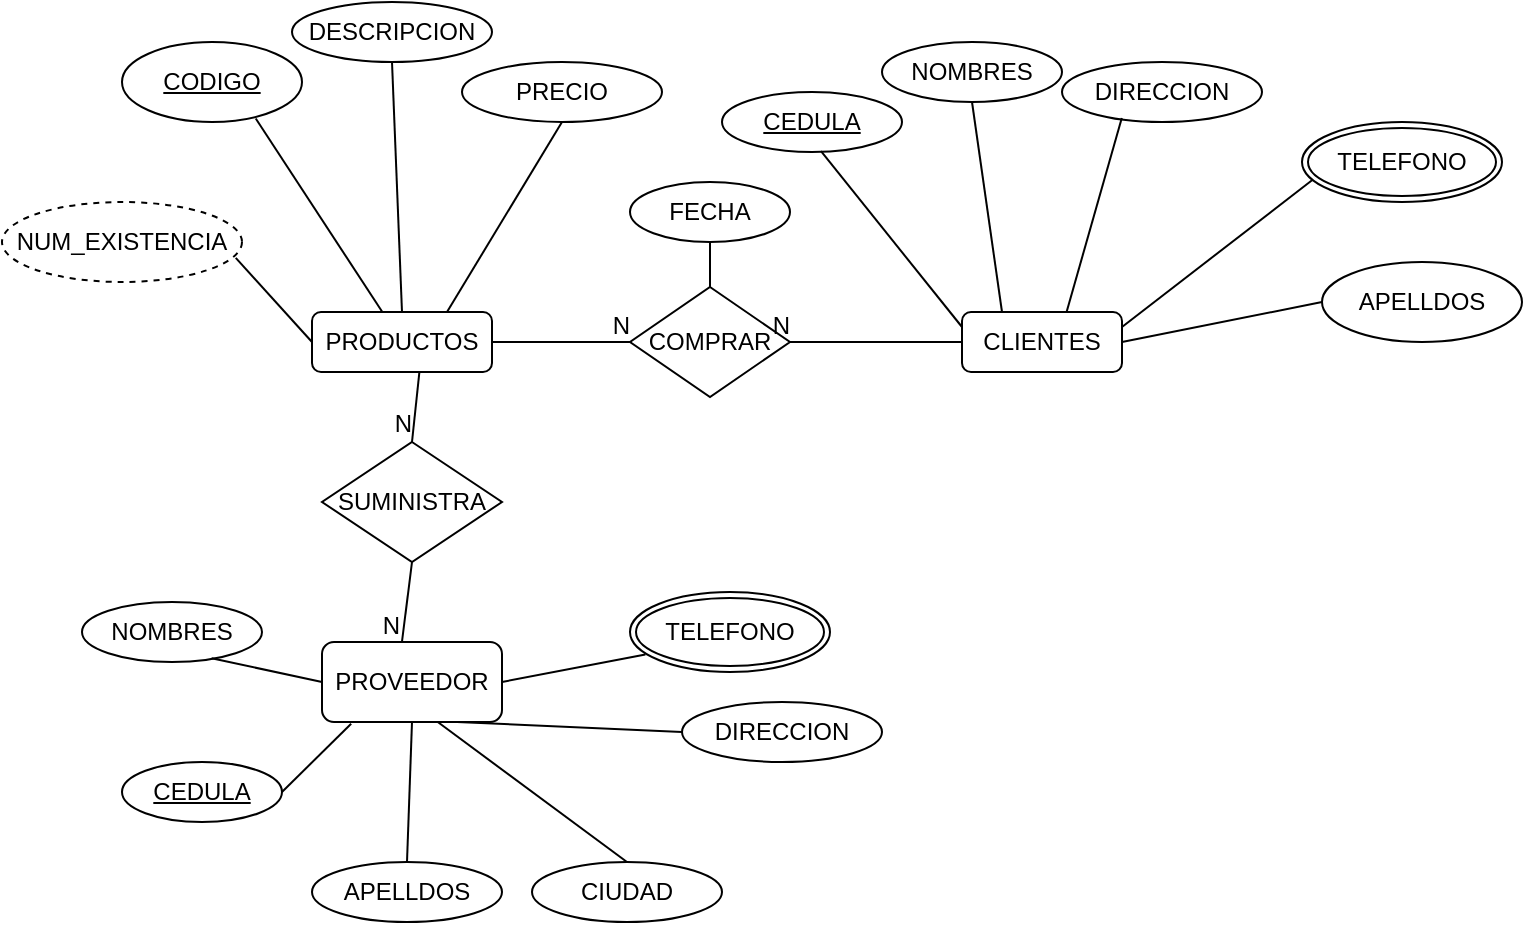 <mxfile version="20.8.23" type="github">
  <diagram name="Página-1" id="rKSsnr4Ns5YOtNC94uGT">
    <mxGraphModel dx="1354" dy="616" grid="1" gridSize="10" guides="1" tooltips="1" connect="1" arrows="1" fold="1" page="1" pageScale="1" pageWidth="827" pageHeight="1169" math="0" shadow="0">
      <root>
        <mxCell id="0" />
        <mxCell id="1" parent="0" />
        <mxCell id="ddoyZSRqwRdsarZSSn1j-1" value="PRODUCTOS" style="rounded=1;whiteSpace=wrap;html=1;" vertex="1" parent="1">
          <mxGeometry x="175" y="195" width="90" height="30" as="geometry" />
        </mxCell>
        <mxCell id="ddoyZSRqwRdsarZSSn1j-3" value="CODIGO" style="ellipse;whiteSpace=wrap;html=1;align=center;fontStyle=4;" vertex="1" parent="1">
          <mxGeometry x="80" y="60" width="90" height="40" as="geometry" />
        </mxCell>
        <mxCell id="ddoyZSRqwRdsarZSSn1j-6" value="DESCRIPCION" style="ellipse;whiteSpace=wrap;html=1;align=center;" vertex="1" parent="1">
          <mxGeometry x="165" y="40" width="100" height="30" as="geometry" />
        </mxCell>
        <mxCell id="ddoyZSRqwRdsarZSSn1j-7" value="PRECIO" style="ellipse;whiteSpace=wrap;html=1;align=center;" vertex="1" parent="1">
          <mxGeometry x="250" y="70" width="100" height="30" as="geometry" />
        </mxCell>
        <mxCell id="ddoyZSRqwRdsarZSSn1j-9" value="NUM_EXISTENCIA" style="ellipse;whiteSpace=wrap;html=1;align=center;dashed=1;" vertex="1" parent="1">
          <mxGeometry x="20" y="140" width="120" height="40" as="geometry" />
        </mxCell>
        <mxCell id="ddoyZSRqwRdsarZSSn1j-12" value="" style="endArrow=none;html=1;rounded=0;exitX=0.5;exitY=0;exitDx=0;exitDy=0;entryX=0.5;entryY=1;entryDx=0;entryDy=0;" edge="1" parent="1" source="ddoyZSRqwRdsarZSSn1j-1" target="ddoyZSRqwRdsarZSSn1j-6">
          <mxGeometry relative="1" as="geometry">
            <mxPoint x="290" y="110" as="sourcePoint" />
            <mxPoint x="450" y="110" as="targetPoint" />
          </mxGeometry>
        </mxCell>
        <mxCell id="ddoyZSRqwRdsarZSSn1j-16" value="" style="endArrow=none;html=1;rounded=0;entryX=0;entryY=0.5;entryDx=0;entryDy=0;exitX=0.974;exitY=0.698;exitDx=0;exitDy=0;exitPerimeter=0;" edge="1" parent="1" source="ddoyZSRqwRdsarZSSn1j-9" target="ddoyZSRqwRdsarZSSn1j-1">
          <mxGeometry relative="1" as="geometry">
            <mxPoint x="40" y="160" as="sourcePoint" />
            <mxPoint x="200" y="160" as="targetPoint" />
          </mxGeometry>
        </mxCell>
        <mxCell id="ddoyZSRqwRdsarZSSn1j-18" value="" style="endArrow=none;html=1;rounded=0;entryX=0.5;entryY=1;entryDx=0;entryDy=0;exitX=0.75;exitY=0;exitDx=0;exitDy=0;" edge="1" parent="1" source="ddoyZSRqwRdsarZSSn1j-1" target="ddoyZSRqwRdsarZSSn1j-7">
          <mxGeometry relative="1" as="geometry">
            <mxPoint x="280" y="130" as="sourcePoint" />
            <mxPoint x="440" y="130" as="targetPoint" />
          </mxGeometry>
        </mxCell>
        <mxCell id="ddoyZSRqwRdsarZSSn1j-19" value="CLIENTES" style="rounded=1;whiteSpace=wrap;html=1;" vertex="1" parent="1">
          <mxGeometry x="500" y="195" width="80" height="30" as="geometry" />
        </mxCell>
        <mxCell id="ddoyZSRqwRdsarZSSn1j-22" value="DIRECCION" style="ellipse;whiteSpace=wrap;html=1;align=center;" vertex="1" parent="1">
          <mxGeometry x="550" y="70" width="100" height="30" as="geometry" />
        </mxCell>
        <mxCell id="ddoyZSRqwRdsarZSSn1j-23" value="NOMBRES" style="ellipse;whiteSpace=wrap;html=1;align=center;" vertex="1" parent="1">
          <mxGeometry x="460" y="60" width="90" height="30" as="geometry" />
        </mxCell>
        <mxCell id="ddoyZSRqwRdsarZSSn1j-24" value="CEDULA" style="ellipse;whiteSpace=wrap;html=1;align=center;fontStyle=4;" vertex="1" parent="1">
          <mxGeometry x="380" y="85" width="90" height="30" as="geometry" />
        </mxCell>
        <mxCell id="ddoyZSRqwRdsarZSSn1j-25" value="APELLDOS" style="ellipse;whiteSpace=wrap;html=1;align=center;" vertex="1" parent="1">
          <mxGeometry x="680" y="170" width="100" height="40" as="geometry" />
        </mxCell>
        <mxCell id="ddoyZSRqwRdsarZSSn1j-27" value="" style="endArrow=none;html=1;rounded=0;entryX=0;entryY=0.25;entryDx=0;entryDy=0;exitX=0.55;exitY=0.987;exitDx=0;exitDy=0;exitPerimeter=0;" edge="1" parent="1" source="ddoyZSRqwRdsarZSSn1j-24" target="ddoyZSRqwRdsarZSSn1j-19">
          <mxGeometry relative="1" as="geometry">
            <mxPoint x="410" y="110" as="sourcePoint" />
            <mxPoint x="570" y="110" as="targetPoint" />
          </mxGeometry>
        </mxCell>
        <mxCell id="ddoyZSRqwRdsarZSSn1j-28" value="" style="endArrow=none;html=1;rounded=0;entryX=0.5;entryY=1;entryDx=0;entryDy=0;exitX=0.25;exitY=0;exitDx=0;exitDy=0;" edge="1" parent="1" source="ddoyZSRqwRdsarZSSn1j-19" target="ddoyZSRqwRdsarZSSn1j-23">
          <mxGeometry relative="1" as="geometry">
            <mxPoint x="428" y="119" as="sourcePoint" />
            <mxPoint x="460" y="145" as="targetPoint" />
          </mxGeometry>
        </mxCell>
        <mxCell id="ddoyZSRqwRdsarZSSn1j-29" value="" style="endArrow=none;html=1;rounded=0;entryX=0;entryY=0.5;entryDx=0;entryDy=0;exitX=1;exitY=0.5;exitDx=0;exitDy=0;" edge="1" parent="1" source="ddoyZSRqwRdsarZSSn1j-19" target="ddoyZSRqwRdsarZSSn1j-25">
          <mxGeometry relative="1" as="geometry">
            <mxPoint x="570" y="164" as="sourcePoint" />
            <mxPoint x="602" y="190" as="targetPoint" />
          </mxGeometry>
        </mxCell>
        <mxCell id="ddoyZSRqwRdsarZSSn1j-30" value="" style="endArrow=none;html=1;rounded=0;entryX=0.655;entryY=-0.014;entryDx=0;entryDy=0;exitX=0.299;exitY=0.935;exitDx=0;exitDy=0;exitPerimeter=0;entryPerimeter=0;" edge="1" parent="1" source="ddoyZSRqwRdsarZSSn1j-22" target="ddoyZSRqwRdsarZSSn1j-19">
          <mxGeometry relative="1" as="geometry">
            <mxPoint x="600" y="70" as="sourcePoint" />
            <mxPoint x="632" y="96" as="targetPoint" />
          </mxGeometry>
        </mxCell>
        <mxCell id="ddoyZSRqwRdsarZSSn1j-32" value="" style="endArrow=none;html=1;rounded=0;entryX=0.063;entryY=0.703;entryDx=0;entryDy=0;exitX=1;exitY=0.25;exitDx=0;exitDy=0;entryPerimeter=0;" edge="1" parent="1" source="ddoyZSRqwRdsarZSSn1j-19" target="ddoyZSRqwRdsarZSSn1j-47">
          <mxGeometry relative="1" as="geometry">
            <mxPoint x="570" y="130" as="sourcePoint" />
            <mxPoint x="685.0" y="130" as="targetPoint" />
          </mxGeometry>
        </mxCell>
        <mxCell id="ddoyZSRqwRdsarZSSn1j-33" value="COMPRAR" style="shape=rhombus;perimeter=rhombusPerimeter;whiteSpace=wrap;html=1;align=center;" vertex="1" parent="1">
          <mxGeometry x="334" y="182.5" width="80" height="55" as="geometry" />
        </mxCell>
        <mxCell id="ddoyZSRqwRdsarZSSn1j-34" value="" style="endArrow=none;html=1;rounded=0;exitX=0.743;exitY=0.957;exitDx=0;exitDy=0;exitPerimeter=0;" edge="1" parent="1" source="ddoyZSRqwRdsarZSSn1j-3" target="ddoyZSRqwRdsarZSSn1j-1">
          <mxGeometry relative="1" as="geometry">
            <mxPoint x="135" y="80" as="sourcePoint" />
            <mxPoint x="295" y="80" as="targetPoint" />
          </mxGeometry>
        </mxCell>
        <mxCell id="ddoyZSRqwRdsarZSSn1j-41" value="" style="endArrow=none;html=1;rounded=0;exitX=0;exitY=0.5;exitDx=0;exitDy=0;entryX=1;entryY=0.5;entryDx=0;entryDy=0;" edge="1" parent="1" source="ddoyZSRqwRdsarZSSn1j-19" target="ddoyZSRqwRdsarZSSn1j-33">
          <mxGeometry relative="1" as="geometry">
            <mxPoint x="350" y="220" as="sourcePoint" />
            <mxPoint x="510" y="220" as="targetPoint" />
          </mxGeometry>
        </mxCell>
        <mxCell id="ddoyZSRqwRdsarZSSn1j-42" value="N" style="resizable=0;html=1;align=right;verticalAlign=bottom;" connectable="0" vertex="1" parent="ddoyZSRqwRdsarZSSn1j-41">
          <mxGeometry x="1" relative="1" as="geometry" />
        </mxCell>
        <mxCell id="ddoyZSRqwRdsarZSSn1j-43" value="" style="endArrow=none;html=1;rounded=0;entryX=0;entryY=0.5;entryDx=0;entryDy=0;exitX=1;exitY=0.5;exitDx=0;exitDy=0;" edge="1" parent="1" source="ddoyZSRqwRdsarZSSn1j-1" target="ddoyZSRqwRdsarZSSn1j-33">
          <mxGeometry relative="1" as="geometry">
            <mxPoint x="270" y="180" as="sourcePoint" />
            <mxPoint x="400" y="184.66" as="targetPoint" />
          </mxGeometry>
        </mxCell>
        <mxCell id="ddoyZSRqwRdsarZSSn1j-44" value="N" style="resizable=0;html=1;align=right;verticalAlign=bottom;" connectable="0" vertex="1" parent="ddoyZSRqwRdsarZSSn1j-43">
          <mxGeometry x="1" relative="1" as="geometry" />
        </mxCell>
        <mxCell id="ddoyZSRqwRdsarZSSn1j-46" value="FECHA" style="ellipse;whiteSpace=wrap;html=1;align=center;" vertex="1" parent="1">
          <mxGeometry x="334" y="130" width="80" height="30" as="geometry" />
        </mxCell>
        <mxCell id="ddoyZSRqwRdsarZSSn1j-47" value="TELEFONO" style="ellipse;shape=doubleEllipse;margin=3;whiteSpace=wrap;html=1;align=center;" vertex="1" parent="1">
          <mxGeometry x="670" y="100" width="100" height="40" as="geometry" />
        </mxCell>
        <mxCell id="ddoyZSRqwRdsarZSSn1j-48" value="" style="endArrow=none;html=1;rounded=0;exitX=0.5;exitY=0;exitDx=0;exitDy=0;entryX=0.5;entryY=1;entryDx=0;entryDy=0;" edge="1" parent="1" source="ddoyZSRqwRdsarZSSn1j-33" target="ddoyZSRqwRdsarZSSn1j-46">
          <mxGeometry relative="1" as="geometry">
            <mxPoint x="373.66" y="310" as="sourcePoint" />
            <mxPoint x="374" y="169" as="targetPoint" />
          </mxGeometry>
        </mxCell>
        <mxCell id="ddoyZSRqwRdsarZSSn1j-49" value="PROVEEDOR" style="rounded=1;whiteSpace=wrap;html=1;" vertex="1" parent="1">
          <mxGeometry x="180" y="360" width="90" height="40" as="geometry" />
        </mxCell>
        <mxCell id="ddoyZSRqwRdsarZSSn1j-55" value="NOMBRES" style="ellipse;whiteSpace=wrap;html=1;align=center;" vertex="1" parent="1">
          <mxGeometry x="60" y="340" width="90" height="30" as="geometry" />
        </mxCell>
        <mxCell id="ddoyZSRqwRdsarZSSn1j-56" value="CEDULA" style="ellipse;whiteSpace=wrap;html=1;align=center;fontStyle=4;" vertex="1" parent="1">
          <mxGeometry x="80" y="420" width="80" height="30" as="geometry" />
        </mxCell>
        <mxCell id="ddoyZSRqwRdsarZSSn1j-57" value="APELLDOS" style="ellipse;whiteSpace=wrap;html=1;align=center;" vertex="1" parent="1">
          <mxGeometry x="175" y="470" width="95" height="30" as="geometry" />
        </mxCell>
        <mxCell id="ddoyZSRqwRdsarZSSn1j-58" value="DIRECCION" style="ellipse;whiteSpace=wrap;html=1;align=center;" vertex="1" parent="1">
          <mxGeometry x="360" y="390" width="100" height="30" as="geometry" />
        </mxCell>
        <mxCell id="ddoyZSRqwRdsarZSSn1j-59" value="TELEFONO" style="ellipse;shape=doubleEllipse;margin=3;whiteSpace=wrap;html=1;align=center;" vertex="1" parent="1">
          <mxGeometry x="334" y="335" width="100" height="40" as="geometry" />
        </mxCell>
        <mxCell id="ddoyZSRqwRdsarZSSn1j-60" value="CIUDAD" style="ellipse;whiteSpace=wrap;html=1;align=center;" vertex="1" parent="1">
          <mxGeometry x="285" y="470" width="95" height="30" as="geometry" />
        </mxCell>
        <mxCell id="ddoyZSRqwRdsarZSSn1j-72" value="" style="endArrow=none;html=1;rounded=0;exitX=1;exitY=0.5;exitDx=0;exitDy=0;entryX=0.162;entryY=1.022;entryDx=0;entryDy=0;entryPerimeter=0;" edge="1" parent="1" source="ddoyZSRqwRdsarZSSn1j-56" target="ddoyZSRqwRdsarZSSn1j-49">
          <mxGeometry relative="1" as="geometry">
            <mxPoint x="190" y="330" as="sourcePoint" />
            <mxPoint x="350" y="330" as="targetPoint" />
          </mxGeometry>
        </mxCell>
        <mxCell id="ddoyZSRqwRdsarZSSn1j-73" value="" style="endArrow=none;html=1;rounded=0;entryX=0;entryY=0.5;entryDx=0;entryDy=0;exitX=0.75;exitY=1;exitDx=0;exitDy=0;" edge="1" parent="1" source="ddoyZSRqwRdsarZSSn1j-49" target="ddoyZSRqwRdsarZSSn1j-58">
          <mxGeometry relative="1" as="geometry">
            <mxPoint x="334" y="354.66" as="sourcePoint" />
            <mxPoint x="494" y="354.66" as="targetPoint" />
          </mxGeometry>
        </mxCell>
        <mxCell id="ddoyZSRqwRdsarZSSn1j-79" value="" style="endArrow=none;html=1;rounded=0;exitX=0.72;exitY=0.937;exitDx=0;exitDy=0;entryX=0;entryY=0.5;entryDx=0;entryDy=0;exitPerimeter=0;" edge="1" parent="1" source="ddoyZSRqwRdsarZSSn1j-55" target="ddoyZSRqwRdsarZSSn1j-49">
          <mxGeometry relative="1" as="geometry">
            <mxPoint x="240" y="340" as="sourcePoint" />
            <mxPoint x="310" y="306" as="targetPoint" />
          </mxGeometry>
        </mxCell>
        <mxCell id="ddoyZSRqwRdsarZSSn1j-80" value="" style="endArrow=none;html=1;rounded=0;exitX=0.5;exitY=0;exitDx=0;exitDy=0;entryX=0.5;entryY=1;entryDx=0;entryDy=0;" edge="1" parent="1" source="ddoyZSRqwRdsarZSSn1j-57" target="ddoyZSRqwRdsarZSSn1j-49">
          <mxGeometry relative="1" as="geometry">
            <mxPoint x="296" y="400" as="sourcePoint" />
            <mxPoint x="366" y="366" as="targetPoint" />
          </mxGeometry>
        </mxCell>
        <mxCell id="ddoyZSRqwRdsarZSSn1j-81" value="" style="endArrow=none;html=1;rounded=0;exitX=0.5;exitY=0;exitDx=0;exitDy=0;entryX=0.645;entryY=1.004;entryDx=0;entryDy=0;entryPerimeter=0;" edge="1" parent="1" source="ddoyZSRqwRdsarZSSn1j-60" target="ddoyZSRqwRdsarZSSn1j-49">
          <mxGeometry relative="1" as="geometry">
            <mxPoint x="390" y="390" as="sourcePoint" />
            <mxPoint x="460" y="356" as="targetPoint" />
          </mxGeometry>
        </mxCell>
        <mxCell id="ddoyZSRqwRdsarZSSn1j-82" value="" style="endArrow=none;html=1;rounded=0;exitX=1;exitY=0.5;exitDx=0;exitDy=0;entryX=0.077;entryY=0.78;entryDx=0;entryDy=0;entryPerimeter=0;" edge="1" parent="1" source="ddoyZSRqwRdsarZSSn1j-49" target="ddoyZSRqwRdsarZSSn1j-59">
          <mxGeometry relative="1" as="geometry">
            <mxPoint x="400" y="314" as="sourcePoint" />
            <mxPoint x="450" y="310" as="targetPoint" />
          </mxGeometry>
        </mxCell>
        <mxCell id="ddoyZSRqwRdsarZSSn1j-83" value="SUMINISTRA" style="shape=rhombus;perimeter=rhombusPerimeter;whiteSpace=wrap;html=1;align=center;" vertex="1" parent="1">
          <mxGeometry x="180" y="260" width="90" height="60" as="geometry" />
        </mxCell>
        <mxCell id="ddoyZSRqwRdsarZSSn1j-84" value="" style="endArrow=none;html=1;rounded=0;entryX=0.5;entryY=0;entryDx=0;entryDy=0;exitX=0.597;exitY=0.989;exitDx=0;exitDy=0;exitPerimeter=0;" edge="1" parent="1" source="ddoyZSRqwRdsarZSSn1j-1" target="ddoyZSRqwRdsarZSSn1j-83">
          <mxGeometry relative="1" as="geometry">
            <mxPoint x="175" y="237.5" as="sourcePoint" />
            <mxPoint x="335" y="237.5" as="targetPoint" />
          </mxGeometry>
        </mxCell>
        <mxCell id="ddoyZSRqwRdsarZSSn1j-85" value="N" style="resizable=0;html=1;align=right;verticalAlign=bottom;" connectable="0" vertex="1" parent="ddoyZSRqwRdsarZSSn1j-84">
          <mxGeometry x="1" relative="1" as="geometry" />
        </mxCell>
        <mxCell id="ddoyZSRqwRdsarZSSn1j-88" value="" style="endArrow=none;html=1;rounded=0;exitX=0.5;exitY=1;exitDx=0;exitDy=0;entryX=0.444;entryY=0;entryDx=0;entryDy=0;entryPerimeter=0;" edge="1" parent="1" source="ddoyZSRqwRdsarZSSn1j-83" target="ddoyZSRqwRdsarZSSn1j-49">
          <mxGeometry relative="1" as="geometry">
            <mxPoint x="227" y="320" as="sourcePoint" />
            <mxPoint x="223" y="355" as="targetPoint" />
          </mxGeometry>
        </mxCell>
        <mxCell id="ddoyZSRqwRdsarZSSn1j-89" value="N" style="resizable=0;html=1;align=right;verticalAlign=bottom;" connectable="0" vertex="1" parent="ddoyZSRqwRdsarZSSn1j-88">
          <mxGeometry x="1" relative="1" as="geometry" />
        </mxCell>
      </root>
    </mxGraphModel>
  </diagram>
</mxfile>
